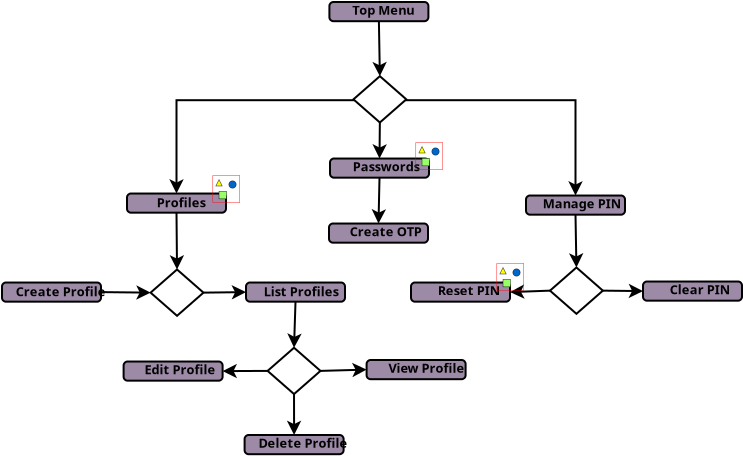 <?xml version="1.0" encoding="UTF-8"?>
<dia:diagram xmlns:dia="http://www.lysator.liu.se/~alla/dia/">
  <dia:layer name="Background" visible="true">
    <dia:object type="Flowchart - Diamond" version="0" id="O0">
      <dia:attribute name="obj_pos">
        <dia:point val="14.077,-1.15"/>
      </dia:attribute>
      <dia:attribute name="obj_bb">
        <dia:rectangle val="14.027,-1.2;16.769,1.214"/>
      </dia:attribute>
      <dia:attribute name="elem_corner">
        <dia:point val="14.077,-1.15"/>
      </dia:attribute>
      <dia:attribute name="elem_width">
        <dia:real val="2.642"/>
      </dia:attribute>
      <dia:attribute name="elem_height">
        <dia:real val="2.314"/>
      </dia:attribute>
      <dia:attribute name="show_background">
        <dia:boolean val="true"/>
      </dia:attribute>
      <dia:attribute name="padding">
        <dia:real val="0.354"/>
      </dia:attribute>
      <dia:attribute name="text">
        <dia:composite type="text">
          <dia:attribute name="string">
            <dia:string>##</dia:string>
          </dia:attribute>
          <dia:attribute name="font">
            <dia:font family="sans" style="0" name="Helvetica"/>
          </dia:attribute>
          <dia:attribute name="height">
            <dia:real val="0.8"/>
          </dia:attribute>
          <dia:attribute name="pos">
            <dia:point val="15.398,0.207"/>
          </dia:attribute>
          <dia:attribute name="color">
            <dia:color val="#000000"/>
          </dia:attribute>
          <dia:attribute name="alignment">
            <dia:enum val="1"/>
          </dia:attribute>
        </dia:composite>
      </dia:attribute>
    </dia:object>
    <dia:object type="Standard - Line" version="0" id="O1">
      <dia:attribute name="obj_pos">
        <dia:point val="15.35,-3.9"/>
      </dia:attribute>
      <dia:attribute name="obj_bb">
        <dia:rectangle val="14.897,-3.951;15.899,-1.091"/>
      </dia:attribute>
      <dia:attribute name="conn_endpoints">
        <dia:point val="15.35,-3.9"/>
        <dia:point val="15.398,-1.15"/>
      </dia:attribute>
      <dia:attribute name="numcp">
        <dia:int val="1"/>
      </dia:attribute>
      <dia:attribute name="end_arrow">
        <dia:enum val="22"/>
      </dia:attribute>
      <dia:attribute name="end_arrow_length">
        <dia:real val="0.5"/>
      </dia:attribute>
      <dia:attribute name="end_arrow_width">
        <dia:real val="0.5"/>
      </dia:attribute>
      <dia:connections>
        <dia:connection handle="0" to="O4" connection="6"/>
        <dia:connection handle="1" to="O0" connection="0"/>
      </dia:connections>
    </dia:object>
    <dia:object type="Standard - ZigZagLine" version="0" id="O2">
      <dia:attribute name="obj_pos">
        <dia:point val="16.719,0.007"/>
      </dia:attribute>
      <dia:attribute name="obj_bb">
        <dia:rectangle val="16.669,-0.043;25.68,4.865"/>
      </dia:attribute>
      <dia:attribute name="orth_points">
        <dia:point val="16.719,0.007"/>
        <dia:point val="16.719,0.05"/>
        <dia:point val="25.18,0.05"/>
        <dia:point val="25.18,4.815"/>
      </dia:attribute>
      <dia:attribute name="orth_orient">
        <dia:enum val="1"/>
        <dia:enum val="0"/>
        <dia:enum val="1"/>
      </dia:attribute>
      <dia:attribute name="autorouting">
        <dia:boolean val="false"/>
      </dia:attribute>
      <dia:attribute name="end_arrow">
        <dia:enum val="22"/>
      </dia:attribute>
      <dia:attribute name="end_arrow_length">
        <dia:real val="0.5"/>
      </dia:attribute>
      <dia:attribute name="end_arrow_width">
        <dia:real val="0.5"/>
      </dia:attribute>
      <dia:connections>
        <dia:connection handle="0" to="O0" connection="4"/>
        <dia:connection handle="1" to="O32" connection="1"/>
      </dia:connections>
    </dia:object>
    <dia:object type="Standard - ZigZagLine" version="0" id="O3">
      <dia:attribute name="obj_pos">
        <dia:point val="14.077,0.007"/>
      </dia:attribute>
      <dia:attribute name="obj_bb">
        <dia:rectangle val="4.73,-0.043;14.127,4.765"/>
      </dia:attribute>
      <dia:attribute name="orth_points">
        <dia:point val="14.077,0.007"/>
        <dia:point val="14.077,0.05"/>
        <dia:point val="5.23,0.05"/>
        <dia:point val="5.23,4.715"/>
      </dia:attribute>
      <dia:attribute name="orth_orient">
        <dia:enum val="1"/>
        <dia:enum val="0"/>
        <dia:enum val="1"/>
      </dia:attribute>
      <dia:attribute name="autorouting">
        <dia:boolean val="false"/>
      </dia:attribute>
      <dia:attribute name="end_arrow">
        <dia:enum val="22"/>
      </dia:attribute>
      <dia:attribute name="end_arrow_length">
        <dia:real val="0.5"/>
      </dia:attribute>
      <dia:attribute name="end_arrow_width">
        <dia:real val="0.5"/>
      </dia:attribute>
      <dia:connections>
        <dia:connection handle="0" to="O0" connection="12"/>
        <dia:connection handle="1" to="O37" connection="1"/>
      </dia:connections>
    </dia:object>
    <dia:group>
      <dia:object type="Standard - Box" version="0" id="O4">
        <dia:attribute name="obj_pos">
          <dia:point val="12.875,-4.86"/>
        </dia:attribute>
        <dia:attribute name="obj_bb">
          <dia:rectangle val="12.825,-4.91;17.875,-3.85"/>
        </dia:attribute>
        <dia:attribute name="elem_corner">
          <dia:point val="12.875,-4.86"/>
        </dia:attribute>
        <dia:attribute name="elem_width">
          <dia:real val="4.95"/>
        </dia:attribute>
        <dia:attribute name="elem_height">
          <dia:real val="0.96"/>
        </dia:attribute>
        <dia:attribute name="inner_color">
          <dia:color val="#9c8aa7"/>
        </dia:attribute>
        <dia:attribute name="show_background">
          <dia:boolean val="true"/>
        </dia:attribute>
        <dia:attribute name="corner_radius">
          <dia:real val="0.2"/>
        </dia:attribute>
      </dia:object>
      <dia:object type="Standard - Text" version="0" id="O5">
        <dia:attribute name="obj_pos">
          <dia:point val="14.017,-4.219"/>
        </dia:attribute>
        <dia:attribute name="obj_bb">
          <dia:rectangle val="14.017,-4.819;16.717,-3.869"/>
        </dia:attribute>
        <dia:attribute name="text">
          <dia:composite type="text">
            <dia:attribute name="string">
              <dia:string>#Top Menu#</dia:string>
            </dia:attribute>
            <dia:attribute name="font">
              <dia:font family="sans" style="80" name="Helvetica"/>
            </dia:attribute>
            <dia:attribute name="height">
              <dia:real val="0.8"/>
            </dia:attribute>
            <dia:attribute name="pos">
              <dia:point val="14.017,-4.219"/>
            </dia:attribute>
            <dia:attribute name="color">
              <dia:color val="#000000"/>
            </dia:attribute>
            <dia:attribute name="alignment">
              <dia:enum val="0"/>
            </dia:attribute>
          </dia:composite>
        </dia:attribute>
      </dia:object>
    </dia:group>
    <dia:group>
      <dia:object type="Standard - Box" version="0" id="O6">
        <dia:attribute name="obj_pos">
          <dia:point val="28.555,9.115"/>
        </dia:attribute>
        <dia:attribute name="obj_bb">
          <dia:rectangle val="28.505,9.065;33.555,10.125"/>
        </dia:attribute>
        <dia:attribute name="elem_corner">
          <dia:point val="28.555,9.115"/>
        </dia:attribute>
        <dia:attribute name="elem_width">
          <dia:real val="4.95"/>
        </dia:attribute>
        <dia:attribute name="elem_height">
          <dia:real val="0.96"/>
        </dia:attribute>
        <dia:attribute name="inner_color">
          <dia:color val="#9c8aa7"/>
        </dia:attribute>
        <dia:attribute name="show_background">
          <dia:boolean val="true"/>
        </dia:attribute>
        <dia:attribute name="corner_radius">
          <dia:real val="0.2"/>
        </dia:attribute>
      </dia:object>
      <dia:object type="Standard - Text" version="0" id="O7">
        <dia:attribute name="obj_pos">
          <dia:point val="29.897,9.756"/>
        </dia:attribute>
        <dia:attribute name="obj_bb">
          <dia:rectangle val="29.897,9.156;32.397,10.107"/>
        </dia:attribute>
        <dia:attribute name="text">
          <dia:composite type="text">
            <dia:attribute name="string">
              <dia:string>#Clear PIN#</dia:string>
            </dia:attribute>
            <dia:attribute name="font">
              <dia:font family="sans" style="80" name="Helvetica"/>
            </dia:attribute>
            <dia:attribute name="height">
              <dia:real val="0.8"/>
            </dia:attribute>
            <dia:attribute name="pos">
              <dia:point val="29.897,9.756"/>
            </dia:attribute>
            <dia:attribute name="color">
              <dia:color val="#000000"/>
            </dia:attribute>
            <dia:attribute name="alignment">
              <dia:enum val="0"/>
            </dia:attribute>
          </dia:composite>
        </dia:attribute>
      </dia:object>
    </dia:group>
    <dia:object type="Flowchart - Diamond" version="0" id="O8">
      <dia:attribute name="obj_pos">
        <dia:point val="23.905,8.415"/>
      </dia:attribute>
      <dia:attribute name="obj_bb">
        <dia:rectangle val="23.855,8.365;26.597,10.779"/>
      </dia:attribute>
      <dia:attribute name="elem_corner">
        <dia:point val="23.905,8.415"/>
      </dia:attribute>
      <dia:attribute name="elem_width">
        <dia:real val="2.642"/>
      </dia:attribute>
      <dia:attribute name="elem_height">
        <dia:real val="2.314"/>
      </dia:attribute>
      <dia:attribute name="show_background">
        <dia:boolean val="true"/>
      </dia:attribute>
      <dia:attribute name="padding">
        <dia:real val="0.354"/>
      </dia:attribute>
      <dia:attribute name="text">
        <dia:composite type="text">
          <dia:attribute name="string">
            <dia:string>##</dia:string>
          </dia:attribute>
          <dia:attribute name="font">
            <dia:font family="sans" style="0" name="Helvetica"/>
          </dia:attribute>
          <dia:attribute name="height">
            <dia:real val="0.8"/>
          </dia:attribute>
          <dia:attribute name="pos">
            <dia:point val="25.226,9.772"/>
          </dia:attribute>
          <dia:attribute name="color">
            <dia:color val="#000000"/>
          </dia:attribute>
          <dia:attribute name="alignment">
            <dia:enum val="1"/>
          </dia:attribute>
        </dia:composite>
      </dia:attribute>
    </dia:object>
    <dia:object type="Standard - Line" version="0" id="O9">
      <dia:attribute name="obj_pos">
        <dia:point val="25.18,5.775"/>
      </dia:attribute>
      <dia:attribute name="obj_bb">
        <dia:rectangle val="24.725,5.724;25.727,8.474"/>
      </dia:attribute>
      <dia:attribute name="conn_endpoints">
        <dia:point val="25.18,5.775"/>
        <dia:point val="25.226,8.415"/>
      </dia:attribute>
      <dia:attribute name="numcp">
        <dia:int val="1"/>
      </dia:attribute>
      <dia:attribute name="end_arrow">
        <dia:enum val="22"/>
      </dia:attribute>
      <dia:attribute name="end_arrow_length">
        <dia:real val="0.5"/>
      </dia:attribute>
      <dia:attribute name="end_arrow_width">
        <dia:real val="0.5"/>
      </dia:attribute>
      <dia:connections>
        <dia:connection handle="0" to="O32" connection="6"/>
        <dia:connection handle="1" to="O8" connection="0"/>
      </dia:connections>
    </dia:object>
    <dia:object type="Standard - Line" version="0" id="O10">
      <dia:attribute name="obj_pos">
        <dia:point val="15.38,3.925"/>
      </dia:attribute>
      <dia:attribute name="obj_bb">
        <dia:rectangle val="14.829,3.874;15.831,6.276"/>
      </dia:attribute>
      <dia:attribute name="conn_endpoints">
        <dia:point val="15.38,3.925"/>
        <dia:point val="15.33,6.215"/>
      </dia:attribute>
      <dia:attribute name="numcp">
        <dia:int val="1"/>
      </dia:attribute>
      <dia:attribute name="end_arrow">
        <dia:enum val="22"/>
      </dia:attribute>
      <dia:attribute name="end_arrow_length">
        <dia:real val="0.5"/>
      </dia:attribute>
      <dia:attribute name="end_arrow_width">
        <dia:real val="0.5"/>
      </dia:attribute>
      <dia:connections>
        <dia:connection handle="0" to="O41" connection="6"/>
        <dia:connection handle="1" to="O13" connection="1"/>
      </dia:connections>
    </dia:object>
    <dia:group>
      <dia:object type="Standard - Box" version="0" id="O11">
        <dia:attribute name="obj_pos">
          <dia:point val="-3.495,9.165"/>
        </dia:attribute>
        <dia:attribute name="obj_bb">
          <dia:rectangle val="-3.545,9.115;1.505,10.175"/>
        </dia:attribute>
        <dia:attribute name="elem_corner">
          <dia:point val="-3.495,9.165"/>
        </dia:attribute>
        <dia:attribute name="elem_width">
          <dia:real val="4.95"/>
        </dia:attribute>
        <dia:attribute name="elem_height">
          <dia:real val="0.96"/>
        </dia:attribute>
        <dia:attribute name="inner_color">
          <dia:color val="#9c8aa7"/>
        </dia:attribute>
        <dia:attribute name="show_background">
          <dia:boolean val="true"/>
        </dia:attribute>
        <dia:attribute name="corner_radius">
          <dia:real val="0.2"/>
        </dia:attribute>
      </dia:object>
      <dia:object type="Standard - Text" version="0" id="O12">
        <dia:attribute name="obj_pos">
          <dia:point val="-2.803,9.856"/>
        </dia:attribute>
        <dia:attribute name="obj_bb">
          <dia:rectangle val="-2.803,9.256;0.897,10.207"/>
        </dia:attribute>
        <dia:attribute name="text">
          <dia:composite type="text">
            <dia:attribute name="string">
              <dia:string>#Create Profile#</dia:string>
            </dia:attribute>
            <dia:attribute name="font">
              <dia:font family="sans" style="80" name="Helvetica"/>
            </dia:attribute>
            <dia:attribute name="height">
              <dia:real val="0.8"/>
            </dia:attribute>
            <dia:attribute name="pos">
              <dia:point val="-2.803,9.856"/>
            </dia:attribute>
            <dia:attribute name="color">
              <dia:color val="#000000"/>
            </dia:attribute>
            <dia:attribute name="alignment">
              <dia:enum val="0"/>
            </dia:attribute>
          </dia:composite>
        </dia:attribute>
      </dia:object>
    </dia:group>
    <dia:group>
      <dia:object type="Standard - Box" version="0" id="O13">
        <dia:attribute name="obj_pos">
          <dia:point val="12.855,6.215"/>
        </dia:attribute>
        <dia:attribute name="obj_bb">
          <dia:rectangle val="12.805,6.165;17.855,7.225"/>
        </dia:attribute>
        <dia:attribute name="elem_corner">
          <dia:point val="12.855,6.215"/>
        </dia:attribute>
        <dia:attribute name="elem_width">
          <dia:real val="4.95"/>
        </dia:attribute>
        <dia:attribute name="elem_height">
          <dia:real val="0.96"/>
        </dia:attribute>
        <dia:attribute name="inner_color">
          <dia:color val="#9c8aa7"/>
        </dia:attribute>
        <dia:attribute name="show_background">
          <dia:boolean val="true"/>
        </dia:attribute>
        <dia:attribute name="corner_radius">
          <dia:real val="0.2"/>
        </dia:attribute>
      </dia:object>
      <dia:object type="Standard - Text" version="0" id="O14">
        <dia:attribute name="obj_pos">
          <dia:point val="13.897,6.856"/>
        </dia:attribute>
        <dia:attribute name="obj_bb">
          <dia:rectangle val="13.897,6.256;16.997,7.206"/>
        </dia:attribute>
        <dia:attribute name="text">
          <dia:composite type="text">
            <dia:attribute name="string">
              <dia:string>#Create OTP#</dia:string>
            </dia:attribute>
            <dia:attribute name="font">
              <dia:font family="sans" style="80" name="Helvetica"/>
            </dia:attribute>
            <dia:attribute name="height">
              <dia:real val="0.8"/>
            </dia:attribute>
            <dia:attribute name="pos">
              <dia:point val="13.897,6.856"/>
            </dia:attribute>
            <dia:attribute name="color">
              <dia:color val="#000000"/>
            </dia:attribute>
            <dia:attribute name="alignment">
              <dia:enum val="0"/>
            </dia:attribute>
          </dia:composite>
        </dia:attribute>
      </dia:object>
    </dia:group>
    <dia:group>
      <dia:object type="Standard - Box" version="0" id="O15">
        <dia:attribute name="obj_pos">
          <dia:point val="8.705,9.165"/>
        </dia:attribute>
        <dia:attribute name="obj_bb">
          <dia:rectangle val="8.655,9.115;13.705,10.175"/>
        </dia:attribute>
        <dia:attribute name="elem_corner">
          <dia:point val="8.705,9.165"/>
        </dia:attribute>
        <dia:attribute name="elem_width">
          <dia:real val="4.95"/>
        </dia:attribute>
        <dia:attribute name="elem_height">
          <dia:real val="0.96"/>
        </dia:attribute>
        <dia:attribute name="inner_color">
          <dia:color val="#9c8aa7"/>
        </dia:attribute>
        <dia:attribute name="show_background">
          <dia:boolean val="true"/>
        </dia:attribute>
        <dia:attribute name="corner_radius">
          <dia:real val="0.2"/>
        </dia:attribute>
      </dia:object>
      <dia:object type="Standard - Text" version="0" id="O16">
        <dia:attribute name="obj_pos">
          <dia:point val="9.597,9.856"/>
        </dia:attribute>
        <dia:attribute name="obj_bb">
          <dia:rectangle val="9.597,9.256;12.847,10.207"/>
        </dia:attribute>
        <dia:attribute name="text">
          <dia:composite type="text">
            <dia:attribute name="string">
              <dia:string>#List Profiles#</dia:string>
            </dia:attribute>
            <dia:attribute name="font">
              <dia:font family="sans" style="80" name="Helvetica"/>
            </dia:attribute>
            <dia:attribute name="height">
              <dia:real val="0.8"/>
            </dia:attribute>
            <dia:attribute name="pos">
              <dia:point val="9.597,9.856"/>
            </dia:attribute>
            <dia:attribute name="color">
              <dia:color val="#000000"/>
            </dia:attribute>
            <dia:attribute name="alignment">
              <dia:enum val="0"/>
            </dia:attribute>
          </dia:composite>
        </dia:attribute>
      </dia:object>
    </dia:group>
    <dia:object type="Flowchart - Diamond" version="0" id="O17">
      <dia:attribute name="obj_pos">
        <dia:point val="3.935,8.515"/>
      </dia:attribute>
      <dia:attribute name="obj_bb">
        <dia:rectangle val="3.885,8.465;6.627,10.879"/>
      </dia:attribute>
      <dia:attribute name="elem_corner">
        <dia:point val="3.935,8.515"/>
      </dia:attribute>
      <dia:attribute name="elem_width">
        <dia:real val="2.642"/>
      </dia:attribute>
      <dia:attribute name="elem_height">
        <dia:real val="2.314"/>
      </dia:attribute>
      <dia:attribute name="show_background">
        <dia:boolean val="true"/>
      </dia:attribute>
      <dia:attribute name="padding">
        <dia:real val="0.354"/>
      </dia:attribute>
      <dia:attribute name="text">
        <dia:composite type="text">
          <dia:attribute name="string">
            <dia:string>##</dia:string>
          </dia:attribute>
          <dia:attribute name="font">
            <dia:font family="sans" style="0" name="Helvetica"/>
          </dia:attribute>
          <dia:attribute name="height">
            <dia:real val="0.8"/>
          </dia:attribute>
          <dia:attribute name="pos">
            <dia:point val="5.256,9.872"/>
          </dia:attribute>
          <dia:attribute name="color">
            <dia:color val="#000000"/>
          </dia:attribute>
          <dia:attribute name="alignment">
            <dia:enum val="1"/>
          </dia:attribute>
        </dia:composite>
      </dia:attribute>
    </dia:object>
    <dia:object type="Standard - Line" version="0" id="O18">
      <dia:attribute name="obj_pos">
        <dia:point val="5.23,5.675"/>
      </dia:attribute>
      <dia:attribute name="obj_bb">
        <dia:rectangle val="4.756,5.625;5.757,8.57"/>
      </dia:attribute>
      <dia:attribute name="conn_endpoints">
        <dia:point val="5.23,5.675"/>
        <dia:point val="5.256,8.515"/>
      </dia:attribute>
      <dia:attribute name="numcp">
        <dia:int val="1"/>
      </dia:attribute>
      <dia:attribute name="end_arrow">
        <dia:enum val="22"/>
      </dia:attribute>
      <dia:attribute name="end_arrow_length">
        <dia:real val="0.5"/>
      </dia:attribute>
      <dia:attribute name="end_arrow_width">
        <dia:real val="0.5"/>
      </dia:attribute>
      <dia:connections>
        <dia:connection handle="0" to="O37" connection="6"/>
        <dia:connection handle="1" to="O17" connection="0"/>
      </dia:connections>
    </dia:object>
    <dia:object type="Flowchart - Diamond" version="0" id="O19">
      <dia:attribute name="obj_pos">
        <dia:point val="9.785,12.428"/>
      </dia:attribute>
      <dia:attribute name="obj_bb">
        <dia:rectangle val="9.735,12.377;12.477,14.791"/>
      </dia:attribute>
      <dia:attribute name="elem_corner">
        <dia:point val="9.785,12.428"/>
      </dia:attribute>
      <dia:attribute name="elem_width">
        <dia:real val="2.642"/>
      </dia:attribute>
      <dia:attribute name="elem_height">
        <dia:real val="2.314"/>
      </dia:attribute>
      <dia:attribute name="show_background">
        <dia:boolean val="true"/>
      </dia:attribute>
      <dia:attribute name="padding">
        <dia:real val="0.354"/>
      </dia:attribute>
      <dia:attribute name="text">
        <dia:composite type="text">
          <dia:attribute name="string">
            <dia:string>##</dia:string>
          </dia:attribute>
          <dia:attribute name="font">
            <dia:font family="sans" style="0" name="Helvetica"/>
          </dia:attribute>
          <dia:attribute name="height">
            <dia:real val="0.8"/>
          </dia:attribute>
          <dia:attribute name="pos">
            <dia:point val="11.106,13.784"/>
          </dia:attribute>
          <dia:attribute name="color">
            <dia:color val="#000000"/>
          </dia:attribute>
          <dia:attribute name="alignment">
            <dia:enum val="1"/>
          </dia:attribute>
        </dia:composite>
      </dia:attribute>
    </dia:object>
    <dia:object type="Standard - Line" version="0" id="O20">
      <dia:attribute name="obj_pos">
        <dia:point val="11.18,10.125"/>
      </dia:attribute>
      <dia:attribute name="obj_bb">
        <dia:rectangle val="10.605,10.073;11.607,12.493"/>
      </dia:attribute>
      <dia:attribute name="conn_endpoints">
        <dia:point val="11.18,10.125"/>
        <dia:point val="11.106,12.428"/>
      </dia:attribute>
      <dia:attribute name="numcp">
        <dia:int val="1"/>
      </dia:attribute>
      <dia:attribute name="end_arrow">
        <dia:enum val="22"/>
      </dia:attribute>
      <dia:attribute name="end_arrow_length">
        <dia:real val="0.5"/>
      </dia:attribute>
      <dia:attribute name="end_arrow_width">
        <dia:real val="0.5"/>
      </dia:attribute>
      <dia:connections>
        <dia:connection handle="0" to="O15" connection="6"/>
        <dia:connection handle="1" to="O19" connection="0"/>
      </dia:connections>
    </dia:object>
    <dia:object type="Standard - Line" version="0" id="O21">
      <dia:attribute name="obj_pos">
        <dia:point val="9.785,13.585"/>
      </dia:attribute>
      <dia:attribute name="obj_bb">
        <dia:rectangle val="7.483,13.095;9.835,14.095"/>
      </dia:attribute>
      <dia:attribute name="conn_endpoints">
        <dia:point val="9.785,13.585"/>
        <dia:point val="7.535,13.595"/>
      </dia:attribute>
      <dia:attribute name="numcp">
        <dia:int val="1"/>
      </dia:attribute>
      <dia:attribute name="end_arrow">
        <dia:enum val="22"/>
      </dia:attribute>
      <dia:attribute name="end_arrow_length">
        <dia:real val="0.5"/>
      </dia:attribute>
      <dia:attribute name="end_arrow_width">
        <dia:real val="0.5"/>
      </dia:attribute>
      <dia:connections>
        <dia:connection handle="0" to="O19" connection="12"/>
        <dia:connection handle="1" to="O26" connection="4"/>
      </dia:connections>
    </dia:object>
    <dia:object type="Standard - Line" version="0" id="O22">
      <dia:attribute name="obj_pos">
        <dia:point val="12.427,13.585"/>
      </dia:attribute>
      <dia:attribute name="obj_bb">
        <dia:rectangle val="12.376,13.019;14.799,14.021"/>
      </dia:attribute>
      <dia:attribute name="conn_endpoints">
        <dia:point val="12.427,13.585"/>
        <dia:point val="14.735,13.52"/>
      </dia:attribute>
      <dia:attribute name="numcp">
        <dia:int val="1"/>
      </dia:attribute>
      <dia:attribute name="end_arrow">
        <dia:enum val="22"/>
      </dia:attribute>
      <dia:attribute name="end_arrow_length">
        <dia:real val="0.5"/>
      </dia:attribute>
      <dia:attribute name="end_arrow_width">
        <dia:real val="0.5"/>
      </dia:attribute>
      <dia:connections>
        <dia:connection handle="0" to="O19" connection="4"/>
        <dia:connection handle="1" to="O24" connection="3"/>
      </dia:connections>
    </dia:object>
    <dia:group>
      <dia:object type="Standard - Text" version="0" id="O23">
        <dia:attribute name="obj_pos">
          <dia:point val="14.794,13.941"/>
        </dia:attribute>
        <dia:attribute name="obj_bb">
          <dia:rectangle val="14.794,13.341;14.794,14.291"/>
        </dia:attribute>
        <dia:attribute name="text">
          <dia:composite type="text">
            <dia:attribute name="string">
              <dia:string>##</dia:string>
            </dia:attribute>
            <dia:attribute name="font">
              <dia:font family="sans" style="80" name="Helvetica"/>
            </dia:attribute>
            <dia:attribute name="height">
              <dia:real val="0.8"/>
            </dia:attribute>
            <dia:attribute name="pos">
              <dia:point val="14.794,13.941"/>
            </dia:attribute>
            <dia:attribute name="color">
              <dia:color val="#000000"/>
            </dia:attribute>
            <dia:attribute name="alignment">
              <dia:enum val="0"/>
            </dia:attribute>
          </dia:composite>
        </dia:attribute>
        <dia:connections>
          <dia:connection handle="0" to="O24" connection="5"/>
        </dia:connections>
      </dia:object>
      <dia:object type="Standard - Box" version="0" id="O24">
        <dia:attribute name="obj_pos">
          <dia:point val="14.735,13.04"/>
        </dia:attribute>
        <dia:attribute name="obj_bb">
          <dia:rectangle val="14.685,12.99;19.735,14.05"/>
        </dia:attribute>
        <dia:attribute name="elem_corner">
          <dia:point val="14.735,13.04"/>
        </dia:attribute>
        <dia:attribute name="elem_width">
          <dia:real val="4.95"/>
        </dia:attribute>
        <dia:attribute name="elem_height">
          <dia:real val="0.96"/>
        </dia:attribute>
        <dia:attribute name="inner_color">
          <dia:color val="#9c8aa7"/>
        </dia:attribute>
        <dia:attribute name="show_background">
          <dia:boolean val="true"/>
        </dia:attribute>
        <dia:attribute name="corner_radius">
          <dia:real val="0.2"/>
        </dia:attribute>
      </dia:object>
      <dia:object type="Standard - Text" version="0" id="O25">
        <dia:attribute name="obj_pos">
          <dia:point val="15.827,13.681"/>
        </dia:attribute>
        <dia:attribute name="obj_bb">
          <dia:rectangle val="15.827,13.082;19.077,14.031"/>
        </dia:attribute>
        <dia:attribute name="text">
          <dia:composite type="text">
            <dia:attribute name="string">
              <dia:string>#View Profile#</dia:string>
            </dia:attribute>
            <dia:attribute name="font">
              <dia:font family="sans" style="80" name="Helvetica"/>
            </dia:attribute>
            <dia:attribute name="height">
              <dia:real val="0.8"/>
            </dia:attribute>
            <dia:attribute name="pos">
              <dia:point val="15.827,13.681"/>
            </dia:attribute>
            <dia:attribute name="color">
              <dia:color val="#000000"/>
            </dia:attribute>
            <dia:attribute name="alignment">
              <dia:enum val="0"/>
            </dia:attribute>
          </dia:composite>
        </dia:attribute>
      </dia:object>
    </dia:group>
    <dia:group>
      <dia:object type="Standard - Box" version="0" id="O26">
        <dia:attribute name="obj_pos">
          <dia:point val="2.585,13.115"/>
        </dia:attribute>
        <dia:attribute name="obj_bb">
          <dia:rectangle val="2.535,13.065;7.585,14.125"/>
        </dia:attribute>
        <dia:attribute name="elem_corner">
          <dia:point val="2.585,13.115"/>
        </dia:attribute>
        <dia:attribute name="elem_width">
          <dia:real val="4.95"/>
        </dia:attribute>
        <dia:attribute name="elem_height">
          <dia:real val="0.96"/>
        </dia:attribute>
        <dia:attribute name="inner_color">
          <dia:color val="#9c8aa7"/>
        </dia:attribute>
        <dia:attribute name="show_background">
          <dia:boolean val="true"/>
        </dia:attribute>
        <dia:attribute name="corner_radius">
          <dia:real val="0.2"/>
        </dia:attribute>
      </dia:object>
      <dia:object type="Standard - Text" version="0" id="O27">
        <dia:attribute name="obj_pos">
          <dia:point val="3.627,13.757"/>
        </dia:attribute>
        <dia:attribute name="obj_bb">
          <dia:rectangle val="3.627,13.156;6.677,14.107"/>
        </dia:attribute>
        <dia:attribute name="text">
          <dia:composite type="text">
            <dia:attribute name="string">
              <dia:string>#Edit Profile#</dia:string>
            </dia:attribute>
            <dia:attribute name="font">
              <dia:font family="sans" style="80" name="Helvetica"/>
            </dia:attribute>
            <dia:attribute name="height">
              <dia:real val="0.8"/>
            </dia:attribute>
            <dia:attribute name="pos">
              <dia:point val="3.627,13.757"/>
            </dia:attribute>
            <dia:attribute name="color">
              <dia:color val="#000000"/>
            </dia:attribute>
            <dia:attribute name="alignment">
              <dia:enum val="0"/>
            </dia:attribute>
          </dia:composite>
        </dia:attribute>
      </dia:object>
    </dia:group>
    <dia:group>
      <dia:object type="Standard - Text" version="0" id="O28">
        <dia:attribute name="obj_pos">
          <dia:point val="8.697,17.615"/>
        </dia:attribute>
        <dia:attribute name="obj_bb">
          <dia:rectangle val="8.697,17.015;8.697,17.965"/>
        </dia:attribute>
        <dia:attribute name="text">
          <dia:composite type="text">
            <dia:attribute name="string">
              <dia:string>##</dia:string>
            </dia:attribute>
            <dia:attribute name="font">
              <dia:font family="sans" style="80" name="Helvetica"/>
            </dia:attribute>
            <dia:attribute name="height">
              <dia:real val="0.8"/>
            </dia:attribute>
            <dia:attribute name="pos">
              <dia:point val="8.697,17.615"/>
            </dia:attribute>
            <dia:attribute name="color">
              <dia:color val="#000000"/>
            </dia:attribute>
            <dia:attribute name="alignment">
              <dia:enum val="0"/>
            </dia:attribute>
          </dia:composite>
        </dia:attribute>
      </dia:object>
      <dia:object type="Standard - Box" version="0" id="O29">
        <dia:attribute name="obj_pos">
          <dia:point val="8.635,16.79"/>
        </dia:attribute>
        <dia:attribute name="obj_bb">
          <dia:rectangle val="8.585,16.74;13.635,17.8"/>
        </dia:attribute>
        <dia:attribute name="elem_corner">
          <dia:point val="8.635,16.79"/>
        </dia:attribute>
        <dia:attribute name="elem_width">
          <dia:real val="4.95"/>
        </dia:attribute>
        <dia:attribute name="elem_height">
          <dia:real val="0.96"/>
        </dia:attribute>
        <dia:attribute name="inner_color">
          <dia:color val="#9c8aa7"/>
        </dia:attribute>
        <dia:attribute name="show_background">
          <dia:boolean val="true"/>
        </dia:attribute>
        <dia:attribute name="corner_radius">
          <dia:real val="0.2"/>
        </dia:attribute>
      </dia:object>
      <dia:object type="Standard - Text" version="0" id="O30">
        <dia:attribute name="obj_pos">
          <dia:point val="9.327,17.431"/>
        </dia:attribute>
        <dia:attribute name="obj_bb">
          <dia:rectangle val="9.327,16.831;12.927,17.782"/>
        </dia:attribute>
        <dia:attribute name="text">
          <dia:composite type="text">
            <dia:attribute name="string">
              <dia:string>#Delete Profile#</dia:string>
            </dia:attribute>
            <dia:attribute name="font">
              <dia:font family="sans" style="80" name="Helvetica"/>
            </dia:attribute>
            <dia:attribute name="height">
              <dia:real val="0.8"/>
            </dia:attribute>
            <dia:attribute name="pos">
              <dia:point val="9.327,17.431"/>
            </dia:attribute>
            <dia:attribute name="color">
              <dia:color val="#000000"/>
            </dia:attribute>
            <dia:attribute name="alignment">
              <dia:enum val="0"/>
            </dia:attribute>
          </dia:composite>
        </dia:attribute>
      </dia:object>
    </dia:group>
    <dia:object type="Standard - Line" version="0" id="O31">
      <dia:attribute name="obj_pos">
        <dia:point val="11.106,14.742"/>
      </dia:attribute>
      <dia:attribute name="obj_bb">
        <dia:rectangle val="10.61,14.691;11.61,16.841"/>
      </dia:attribute>
      <dia:attribute name="conn_endpoints">
        <dia:point val="11.106,14.742"/>
        <dia:point val="11.11,16.79"/>
      </dia:attribute>
      <dia:attribute name="numcp">
        <dia:int val="1"/>
      </dia:attribute>
      <dia:attribute name="end_arrow">
        <dia:enum val="22"/>
      </dia:attribute>
      <dia:attribute name="end_arrow_length">
        <dia:real val="0.5"/>
      </dia:attribute>
      <dia:attribute name="end_arrow_width">
        <dia:real val="0.5"/>
      </dia:attribute>
      <dia:connections>
        <dia:connection handle="0" to="O19" connection="8"/>
        <dia:connection handle="1" to="O29" connection="1"/>
      </dia:connections>
    </dia:object>
    <dia:group>
      <dia:object type="Standard - Box" version="0" id="O32">
        <dia:attribute name="obj_pos">
          <dia:point val="22.705,4.815"/>
        </dia:attribute>
        <dia:attribute name="obj_bb">
          <dia:rectangle val="22.655,4.765;27.705,5.825"/>
        </dia:attribute>
        <dia:attribute name="elem_corner">
          <dia:point val="22.705,4.815"/>
        </dia:attribute>
        <dia:attribute name="elem_width">
          <dia:real val="4.95"/>
        </dia:attribute>
        <dia:attribute name="elem_height">
          <dia:real val="0.96"/>
        </dia:attribute>
        <dia:attribute name="inner_color">
          <dia:color val="#9c8aa7"/>
        </dia:attribute>
        <dia:attribute name="show_background">
          <dia:boolean val="true"/>
        </dia:attribute>
        <dia:attribute name="corner_radius">
          <dia:real val="0.2"/>
        </dia:attribute>
      </dia:object>
      <dia:object type="Standard - Text" version="0" id="O33">
        <dia:attribute name="obj_pos">
          <dia:point val="23.547,5.456"/>
        </dia:attribute>
        <dia:attribute name="obj_bb">
          <dia:rectangle val="23.547,4.856;26.747,5.806"/>
        </dia:attribute>
        <dia:attribute name="text">
          <dia:composite type="text">
            <dia:attribute name="string">
              <dia:string>#Manage PIN#</dia:string>
            </dia:attribute>
            <dia:attribute name="font">
              <dia:font family="sans" style="80" name="Helvetica"/>
            </dia:attribute>
            <dia:attribute name="height">
              <dia:real val="0.8"/>
            </dia:attribute>
            <dia:attribute name="pos">
              <dia:point val="23.547,5.456"/>
            </dia:attribute>
            <dia:attribute name="color">
              <dia:color val="#000000"/>
            </dia:attribute>
            <dia:attribute name="alignment">
              <dia:enum val="0"/>
            </dia:attribute>
          </dia:composite>
        </dia:attribute>
      </dia:object>
    </dia:group>
    <dia:object type="Standard - Line" version="0" id="O34">
      <dia:attribute name="obj_pos">
        <dia:point val="26.547,9.572"/>
      </dia:attribute>
      <dia:attribute name="obj_bb">
        <dia:rectangle val="26.497,9.094;28.611,10.095"/>
      </dia:attribute>
      <dia:attribute name="conn_endpoints">
        <dia:point val="26.547,9.572"/>
        <dia:point val="28.555,9.595"/>
      </dia:attribute>
      <dia:attribute name="numcp">
        <dia:int val="1"/>
      </dia:attribute>
      <dia:attribute name="end_arrow">
        <dia:enum val="22"/>
      </dia:attribute>
      <dia:attribute name="end_arrow_length">
        <dia:real val="0.5"/>
      </dia:attribute>
      <dia:attribute name="end_arrow_width">
        <dia:real val="0.5"/>
      </dia:attribute>
      <dia:connections>
        <dia:connection handle="0" to="O8" connection="4"/>
        <dia:connection handle="1" to="O6" connection="3"/>
      </dia:connections>
    </dia:object>
    <dia:object type="Standard - Line" version="0" id="O35">
      <dia:attribute name="obj_pos">
        <dia:point val="6.577,9.672"/>
      </dia:attribute>
      <dia:attribute name="obj_bb">
        <dia:rectangle val="6.526,9.144;8.761,10.146"/>
      </dia:attribute>
      <dia:attribute name="conn_endpoints">
        <dia:point val="6.577,9.672"/>
        <dia:point val="8.705,9.645"/>
      </dia:attribute>
      <dia:attribute name="numcp">
        <dia:int val="1"/>
      </dia:attribute>
      <dia:attribute name="end_arrow">
        <dia:enum val="22"/>
      </dia:attribute>
      <dia:attribute name="end_arrow_length">
        <dia:real val="0.5"/>
      </dia:attribute>
      <dia:attribute name="end_arrow_width">
        <dia:real val="0.5"/>
      </dia:attribute>
      <dia:connections>
        <dia:connection handle="0" to="O17" connection="4"/>
        <dia:connection handle="1" to="O15" connection="3"/>
      </dia:connections>
    </dia:object>
    <dia:object type="Standard - Line" version="0" id="O36">
      <dia:attribute name="obj_pos">
        <dia:point val="1.455,9.645"/>
      </dia:attribute>
      <dia:attribute name="obj_bb">
        <dia:rectangle val="1.405,9.171;3.991,10.172"/>
      </dia:attribute>
      <dia:attribute name="conn_endpoints">
        <dia:point val="1.455,9.645"/>
        <dia:point val="3.935,9.672"/>
      </dia:attribute>
      <dia:attribute name="numcp">
        <dia:int val="1"/>
      </dia:attribute>
      <dia:attribute name="end_arrow">
        <dia:enum val="22"/>
      </dia:attribute>
      <dia:attribute name="end_arrow_length">
        <dia:real val="0.5"/>
      </dia:attribute>
      <dia:attribute name="end_arrow_width">
        <dia:real val="0.5"/>
      </dia:attribute>
      <dia:connections>
        <dia:connection handle="0" to="O11" connection="4"/>
        <dia:connection handle="1" to="O17" connection="12"/>
      </dia:connections>
    </dia:object>
    <dia:group>
      <dia:group>
        <dia:object type="Standard - Box" version="0" id="O37">
          <dia:attribute name="obj_pos">
            <dia:point val="2.755,4.715"/>
          </dia:attribute>
          <dia:attribute name="obj_bb">
            <dia:rectangle val="2.705,4.665;7.755,5.725"/>
          </dia:attribute>
          <dia:attribute name="elem_corner">
            <dia:point val="2.755,4.715"/>
          </dia:attribute>
          <dia:attribute name="elem_width">
            <dia:real val="4.95"/>
          </dia:attribute>
          <dia:attribute name="elem_height">
            <dia:real val="0.96"/>
          </dia:attribute>
          <dia:attribute name="inner_color">
            <dia:color val="#9c8aa7"/>
          </dia:attribute>
          <dia:attribute name="show_background">
            <dia:boolean val="true"/>
          </dia:attribute>
          <dia:attribute name="corner_radius">
            <dia:real val="0.2"/>
          </dia:attribute>
        </dia:object>
        <dia:object type="Standard - Text" version="0" id="O38">
          <dia:attribute name="obj_pos">
            <dia:point val="4.247,5.406"/>
          </dia:attribute>
          <dia:attribute name="obj_bb">
            <dia:rectangle val="4.247,4.806;6.347,5.756"/>
          </dia:attribute>
          <dia:attribute name="text">
            <dia:composite type="text">
              <dia:attribute name="string">
                <dia:string>#Profiles#</dia:string>
              </dia:attribute>
              <dia:attribute name="font">
                <dia:font family="sans" style="80" name="Helvetica"/>
              </dia:attribute>
              <dia:attribute name="height">
                <dia:real val="0.8"/>
              </dia:attribute>
              <dia:attribute name="pos">
                <dia:point val="4.247,5.406"/>
              </dia:attribute>
              <dia:attribute name="color">
                <dia:color val="#000000"/>
              </dia:attribute>
              <dia:attribute name="alignment">
                <dia:enum val="0"/>
              </dia:attribute>
            </dia:composite>
          </dia:attribute>
        </dia:object>
      </dia:group>
      <dia:object type="Standard - Image" version="0" id="O39">
        <dia:attribute name="obj_pos">
          <dia:point val="7.035,3.805"/>
        </dia:attribute>
        <dia:attribute name="obj_bb">
          <dia:rectangle val="6.985,3.755;8.455,5.225"/>
        </dia:attribute>
        <dia:attribute name="elem_corner">
          <dia:point val="7.035,3.805"/>
        </dia:attribute>
        <dia:attribute name="elem_width">
          <dia:real val="1.37"/>
        </dia:attribute>
        <dia:attribute name="elem_height">
          <dia:real val="1.37"/>
        </dia:attribute>
        <dia:attribute name="draw_border">
          <dia:boolean val="false"/>
        </dia:attribute>
        <dia:attribute name="keep_aspect">
          <dia:boolean val="true"/>
        </dia:attribute>
        <dia:attribute name="file">
          <dia:string>#lock2.png#</dia:string>
        </dia:attribute>
      </dia:object>
    </dia:group>
    <dia:group>
      <dia:object type="Standard - Line" version="0" id="O40">
        <dia:attribute name="obj_pos">
          <dia:point val="15.398,1.164"/>
        </dia:attribute>
        <dia:attribute name="obj_bb">
          <dia:rectangle val="14.88,1.114;15.881,3.02"/>
        </dia:attribute>
        <dia:attribute name="conn_endpoints">
          <dia:point val="15.398,1.164"/>
          <dia:point val="15.38,2.965"/>
        </dia:attribute>
        <dia:attribute name="numcp">
          <dia:int val="1"/>
        </dia:attribute>
        <dia:attribute name="end_arrow">
          <dia:enum val="22"/>
        </dia:attribute>
        <dia:attribute name="end_arrow_length">
          <dia:real val="0.5"/>
        </dia:attribute>
        <dia:attribute name="end_arrow_width">
          <dia:real val="0.5"/>
        </dia:attribute>
      </dia:object>
      <dia:group>
        <dia:object type="Standard - Box" version="0" id="O41">
          <dia:attribute name="obj_pos">
            <dia:point val="12.905,2.965"/>
          </dia:attribute>
          <dia:attribute name="obj_bb">
            <dia:rectangle val="12.855,2.915;17.905,3.975"/>
          </dia:attribute>
          <dia:attribute name="elem_corner">
            <dia:point val="12.905,2.965"/>
          </dia:attribute>
          <dia:attribute name="elem_width">
            <dia:real val="4.95"/>
          </dia:attribute>
          <dia:attribute name="elem_height">
            <dia:real val="0.96"/>
          </dia:attribute>
          <dia:attribute name="inner_color">
            <dia:color val="#9c8aa7"/>
          </dia:attribute>
          <dia:attribute name="show_background">
            <dia:boolean val="true"/>
          </dia:attribute>
          <dia:attribute name="corner_radius">
            <dia:real val="0.2"/>
          </dia:attribute>
        </dia:object>
        <dia:object type="Standard - Text" version="0" id="O42">
          <dia:attribute name="obj_pos">
            <dia:point val="14.047,3.606"/>
          </dia:attribute>
          <dia:attribute name="obj_bb">
            <dia:rectangle val="14.047,3.006;17.047,3.956"/>
          </dia:attribute>
          <dia:attribute name="text">
            <dia:composite type="text">
              <dia:attribute name="string">
                <dia:string>#Passwords#</dia:string>
              </dia:attribute>
              <dia:attribute name="font">
                <dia:font family="sans" style="80" name="Helvetica"/>
              </dia:attribute>
              <dia:attribute name="height">
                <dia:real val="0.8"/>
              </dia:attribute>
              <dia:attribute name="pos">
                <dia:point val="14.047,3.606"/>
              </dia:attribute>
              <dia:attribute name="color">
                <dia:color val="#000000"/>
              </dia:attribute>
              <dia:attribute name="alignment">
                <dia:enum val="0"/>
              </dia:attribute>
            </dia:composite>
          </dia:attribute>
        </dia:object>
      </dia:group>
      <dia:object type="Standard - Image" version="0" id="O43">
        <dia:attribute name="obj_pos">
          <dia:point val="17.185,2.155"/>
        </dia:attribute>
        <dia:attribute name="obj_bb">
          <dia:rectangle val="17.135,2.105;18.605,3.575"/>
        </dia:attribute>
        <dia:attribute name="elem_corner">
          <dia:point val="17.185,2.155"/>
        </dia:attribute>
        <dia:attribute name="elem_width">
          <dia:real val="1.37"/>
        </dia:attribute>
        <dia:attribute name="elem_height">
          <dia:real val="1.37"/>
        </dia:attribute>
        <dia:attribute name="draw_border">
          <dia:boolean val="false"/>
        </dia:attribute>
        <dia:attribute name="keep_aspect">
          <dia:boolean val="true"/>
        </dia:attribute>
        <dia:attribute name="file">
          <dia:string>#lock2.png#</dia:string>
        </dia:attribute>
      </dia:object>
    </dia:group>
    <dia:group>
      <dia:group>
        <dia:object type="Standard - Box" version="0" id="O44">
          <dia:attribute name="obj_pos">
            <dia:point val="16.955,9.165"/>
          </dia:attribute>
          <dia:attribute name="obj_bb">
            <dia:rectangle val="16.905,9.115;21.955,10.175"/>
          </dia:attribute>
          <dia:attribute name="elem_corner">
            <dia:point val="16.955,9.165"/>
          </dia:attribute>
          <dia:attribute name="elem_width">
            <dia:real val="4.95"/>
          </dia:attribute>
          <dia:attribute name="elem_height">
            <dia:real val="0.96"/>
          </dia:attribute>
          <dia:attribute name="inner_color">
            <dia:color val="#9c8aa7"/>
          </dia:attribute>
          <dia:attribute name="show_background">
            <dia:boolean val="true"/>
          </dia:attribute>
          <dia:attribute name="corner_radius">
            <dia:real val="0.2"/>
          </dia:attribute>
        </dia:object>
        <dia:object type="Standard - Text" version="0" id="O45">
          <dia:attribute name="obj_pos">
            <dia:point val="18.297,9.806"/>
          </dia:attribute>
          <dia:attribute name="obj_bb">
            <dia:rectangle val="18.297,9.206;20.897,10.156"/>
          </dia:attribute>
          <dia:attribute name="text">
            <dia:composite type="text">
              <dia:attribute name="string">
                <dia:string>#Reset PIN#</dia:string>
              </dia:attribute>
              <dia:attribute name="font">
                <dia:font family="sans" style="80" name="Helvetica"/>
              </dia:attribute>
              <dia:attribute name="height">
                <dia:real val="0.8"/>
              </dia:attribute>
              <dia:attribute name="pos">
                <dia:point val="18.297,9.806"/>
              </dia:attribute>
              <dia:attribute name="color">
                <dia:color val="#000000"/>
              </dia:attribute>
              <dia:attribute name="alignment">
                <dia:enum val="0"/>
              </dia:attribute>
            </dia:composite>
          </dia:attribute>
        </dia:object>
      </dia:group>
      <dia:object type="Standard - Line" version="0" id="O46">
        <dia:attribute name="obj_pos">
          <dia:point val="23.905,9.572"/>
        </dia:attribute>
        <dia:attribute name="obj_bb">
          <dia:rectangle val="21.837,9.144;23.957,10.146"/>
        </dia:attribute>
        <dia:attribute name="conn_endpoints">
          <dia:point val="23.905,9.572"/>
          <dia:point val="21.905,9.645"/>
        </dia:attribute>
        <dia:attribute name="numcp">
          <dia:int val="1"/>
        </dia:attribute>
        <dia:attribute name="end_arrow">
          <dia:enum val="22"/>
        </dia:attribute>
        <dia:attribute name="end_arrow_length">
          <dia:real val="0.5"/>
        </dia:attribute>
        <dia:attribute name="end_arrow_width">
          <dia:real val="0.5"/>
        </dia:attribute>
      </dia:object>
      <dia:object type="Standard - Image" version="0" id="O47">
        <dia:attribute name="obj_pos">
          <dia:point val="21.235,8.205"/>
        </dia:attribute>
        <dia:attribute name="obj_bb">
          <dia:rectangle val="21.185,8.155;22.655,9.625"/>
        </dia:attribute>
        <dia:attribute name="elem_corner">
          <dia:point val="21.235,8.205"/>
        </dia:attribute>
        <dia:attribute name="elem_width">
          <dia:real val="1.37"/>
        </dia:attribute>
        <dia:attribute name="elem_height">
          <dia:real val="1.37"/>
        </dia:attribute>
        <dia:attribute name="draw_border">
          <dia:boolean val="false"/>
        </dia:attribute>
        <dia:attribute name="keep_aspect">
          <dia:boolean val="true"/>
        </dia:attribute>
        <dia:attribute name="file">
          <dia:string>#lock2.png#</dia:string>
        </dia:attribute>
      </dia:object>
    </dia:group>
  </dia:layer>
</dia:diagram>
